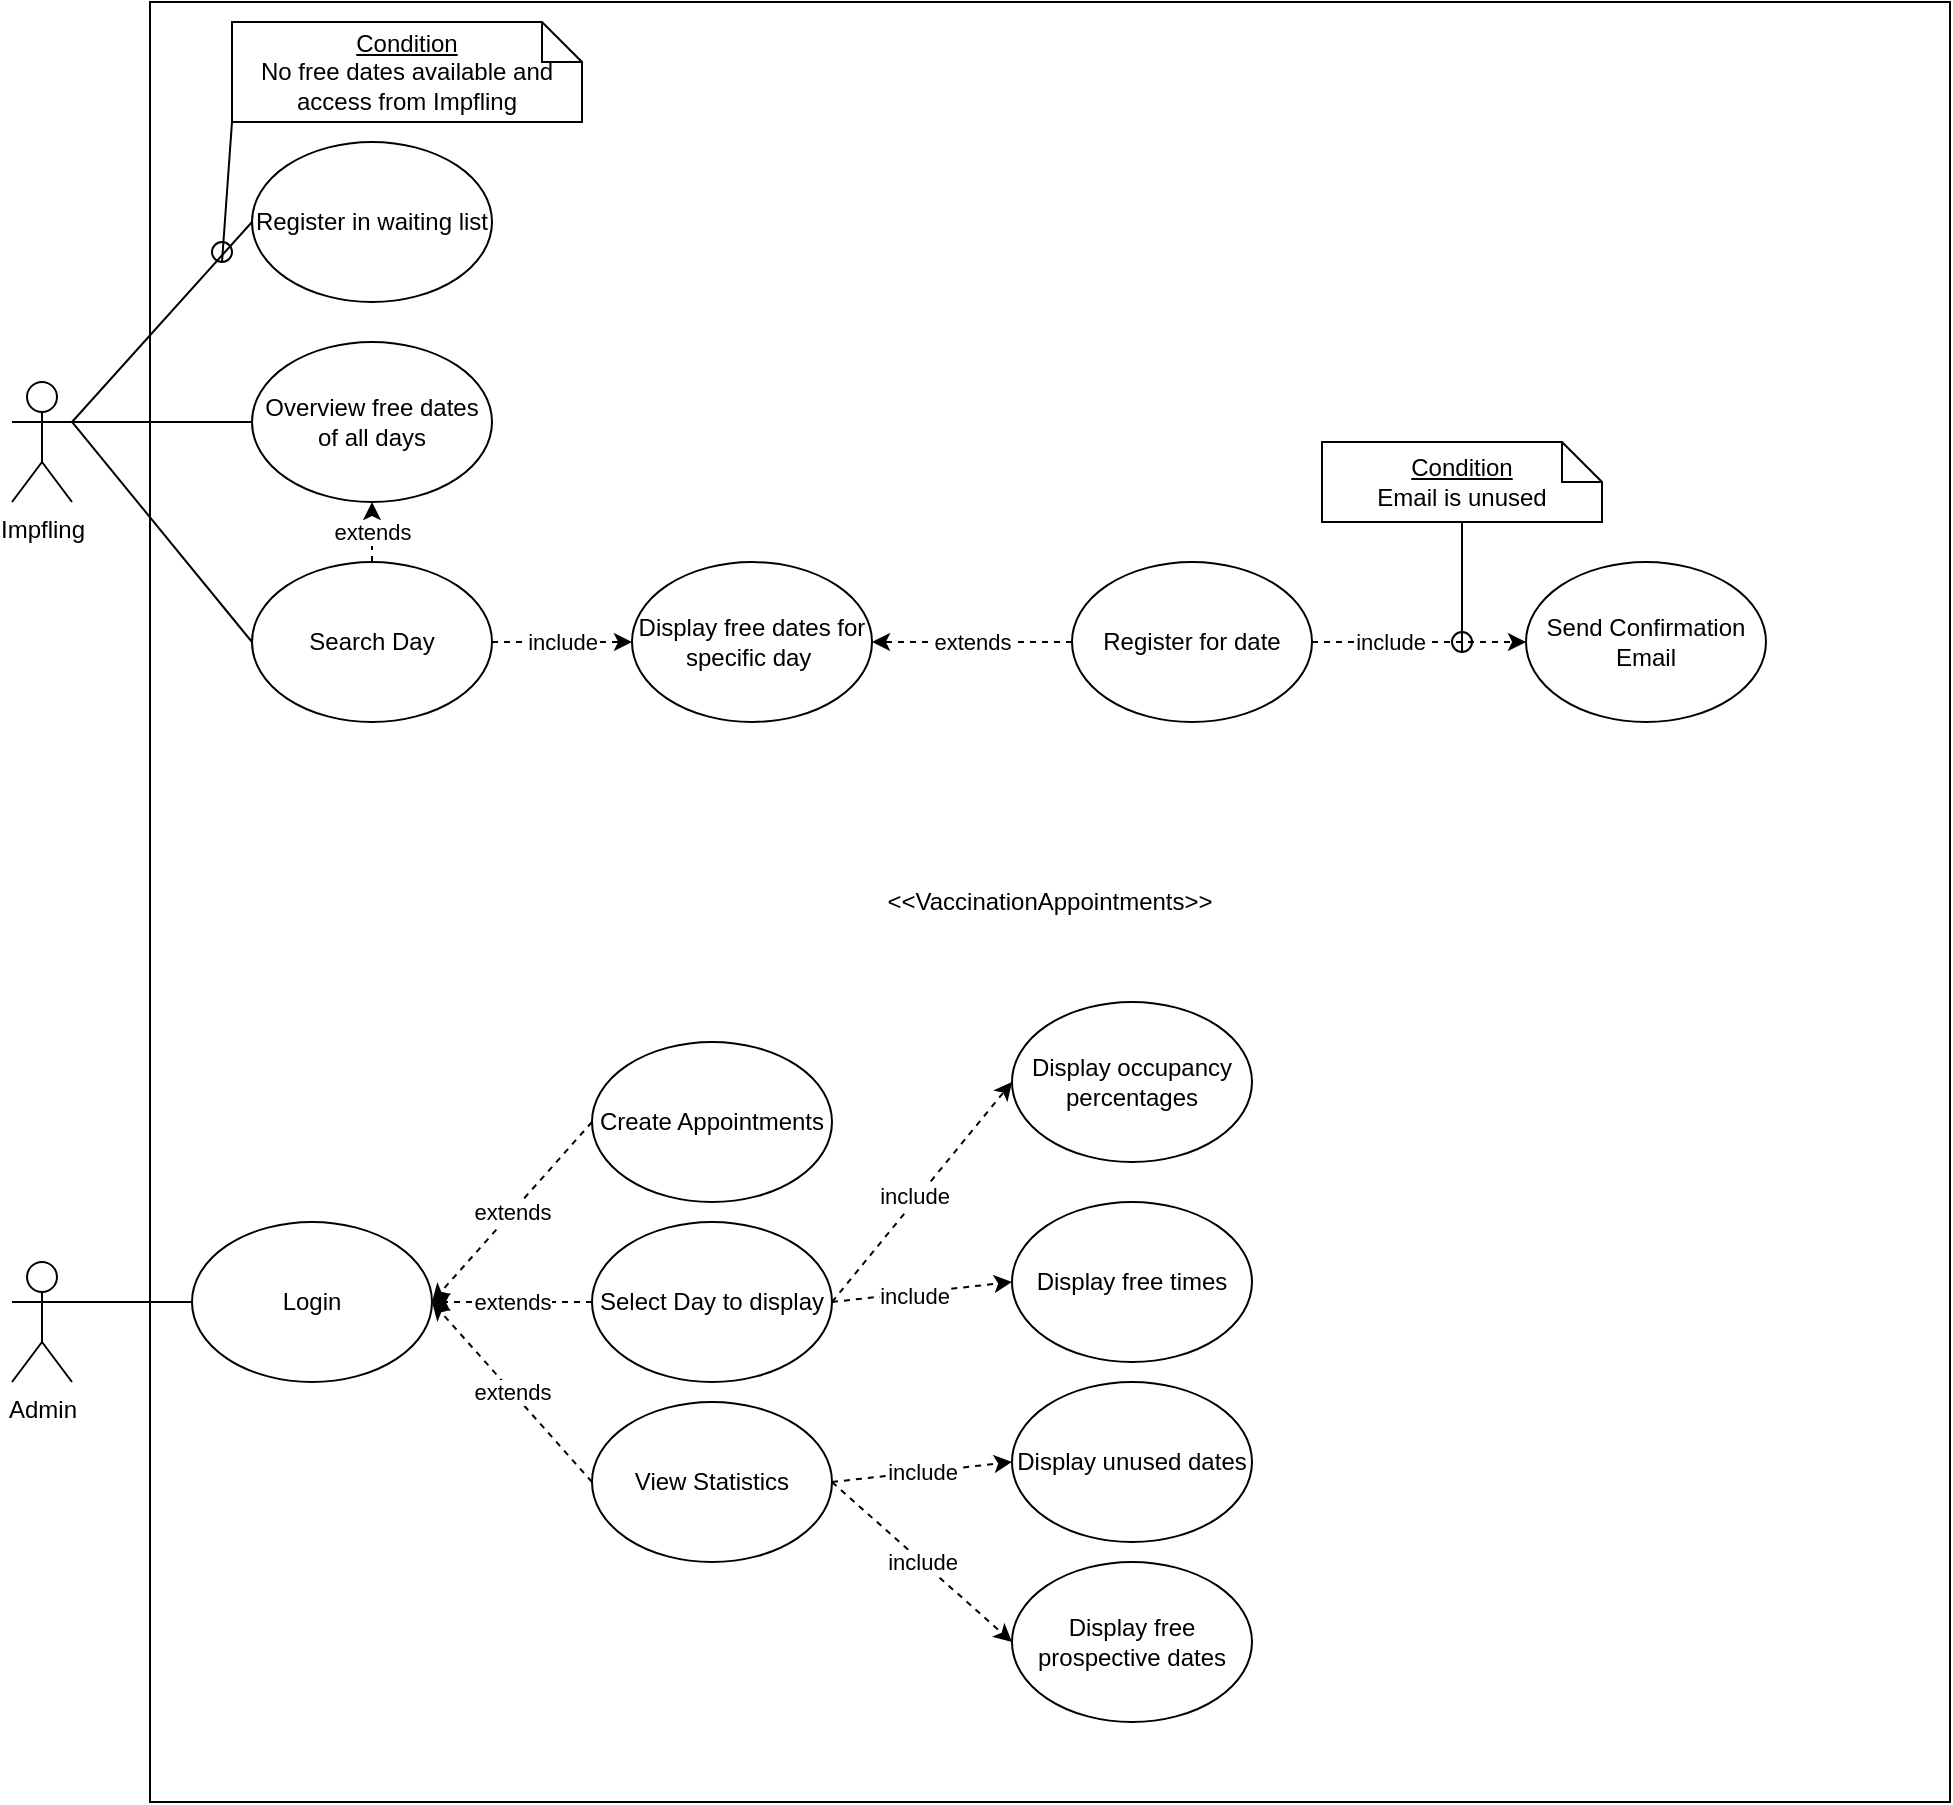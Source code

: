 <mxfile version="14.9.0" type="device"><diagram id="urubniOnx8kvgVc73zoG" name="Page-1"><mxGraphModel dx="1662" dy="882" grid="1" gridSize="10" guides="1" tooltips="1" connect="1" arrows="1" fold="1" page="1" pageScale="1" pageWidth="827" pageHeight="1169" math="0" shadow="0"><root><mxCell id="0"/><mxCell id="1" parent="0"/><mxCell id="tIbYN-Ng5tQg0FfKTDtr-1" value="&amp;lt;&amp;lt;VaccinationAppointments&amp;gt;&amp;gt;" style="whiteSpace=wrap;html=1;aspect=fixed;" parent="1" vertex="1"><mxGeometry x="139" y="30" width="900" height="900" as="geometry"/></mxCell><mxCell id="tIbYN-Ng5tQg0FfKTDtr-2" value="Impfling" style="shape=umlActor;verticalLabelPosition=bottom;verticalAlign=top;html=1;outlineConnect=0;" parent="1" vertex="1"><mxGeometry x="70" y="220" width="30" height="60" as="geometry"/></mxCell><mxCell id="tIbYN-Ng5tQg0FfKTDtr-3" value="Search Day" style="ellipse;whiteSpace=wrap;html=1;" parent="1" vertex="1"><mxGeometry x="190" y="310" width="120" height="80" as="geometry"/></mxCell><mxCell id="tIbYN-Ng5tQg0FfKTDtr-6" value="Display free dates for specific day&amp;nbsp;" style="ellipse;whiteSpace=wrap;html=1;" parent="1" vertex="1"><mxGeometry x="380" y="310" width="120" height="80" as="geometry"/></mxCell><mxCell id="tIbYN-Ng5tQg0FfKTDtr-7" value="" style="endArrow=none;html=1;exitX=1;exitY=0.333;exitDx=0;exitDy=0;exitPerimeter=0;entryX=0;entryY=0.5;entryDx=0;entryDy=0;" parent="1" source="tIbYN-Ng5tQg0FfKTDtr-2" target="tIbYN-Ng5tQg0FfKTDtr-3" edge="1"><mxGeometry width="50" height="50" relative="1" as="geometry"><mxPoint x="390" y="400" as="sourcePoint"/><mxPoint x="440" y="350" as="targetPoint"/></mxGeometry></mxCell><mxCell id="tIbYN-Ng5tQg0FfKTDtr-9" value="" style="endArrow=classic;html=1;dashed=1;exitX=1;exitY=0.5;exitDx=0;exitDy=0;entryX=0;entryY=0.5;entryDx=0;entryDy=0;" parent="1" source="tIbYN-Ng5tQg0FfKTDtr-3" target="tIbYN-Ng5tQg0FfKTDtr-6" edge="1"><mxGeometry relative="1" as="geometry"><mxPoint x="300" y="140" as="sourcePoint"/><mxPoint x="400" y="140" as="targetPoint"/></mxGeometry></mxCell><mxCell id="tIbYN-Ng5tQg0FfKTDtr-10" value="include" style="edgeLabel;resizable=0;html=1;align=center;verticalAlign=middle;" parent="tIbYN-Ng5tQg0FfKTDtr-9" connectable="0" vertex="1"><mxGeometry relative="1" as="geometry"/></mxCell><mxCell id="tIbYN-Ng5tQg0FfKTDtr-18" value="Overview free dates of all days" style="ellipse;whiteSpace=wrap;html=1;" parent="1" vertex="1"><mxGeometry x="190" y="200" width="120" height="80" as="geometry"/></mxCell><mxCell id="tIbYN-Ng5tQg0FfKTDtr-19" value="" style="endArrow=none;html=1;entryX=0;entryY=0.5;entryDx=0;entryDy=0;exitX=1;exitY=0.333;exitDx=0;exitDy=0;exitPerimeter=0;" parent="1" source="tIbYN-Ng5tQg0FfKTDtr-2" target="tIbYN-Ng5tQg0FfKTDtr-18" edge="1"><mxGeometry width="50" height="50" relative="1" as="geometry"><mxPoint x="100" y="320" as="sourcePoint"/><mxPoint x="200.0" y="330" as="targetPoint"/></mxGeometry></mxCell><mxCell id="tIbYN-Ng5tQg0FfKTDtr-24" value="Admin&lt;br&gt;" style="shape=umlActor;verticalLabelPosition=bottom;verticalAlign=top;html=1;outlineConnect=0;" parent="1" vertex="1"><mxGeometry x="70" y="660" width="30" height="60" as="geometry"/></mxCell><mxCell id="tIbYN-Ng5tQg0FfKTDtr-27" value="Display free times" style="ellipse;whiteSpace=wrap;html=1;" parent="1" vertex="1"><mxGeometry x="570" y="630" width="120" height="80" as="geometry"/></mxCell><mxCell id="tIbYN-Ng5tQg0FfKTDtr-29" value="Display unused dates" style="ellipse;whiteSpace=wrap;html=1;" parent="1" vertex="1"><mxGeometry x="570" y="720" width="120" height="80" as="geometry"/></mxCell><mxCell id="tIbYN-Ng5tQg0FfKTDtr-32" value="include" style="endArrow=classic;html=1;dashed=1;exitX=1;exitY=0.5;exitDx=0;exitDy=0;entryX=0;entryY=0.5;entryDx=0;entryDy=0;" parent="1" source="m9C9aUEqh3O2gLqSM1Wx-7" target="tIbYN-Ng5tQg0FfKTDtr-29" edge="1"><mxGeometry relative="1" as="geometry"><mxPoint x="587.57" y="640" as="sourcePoint"/><mxPoint x="499.996" y="681.716" as="targetPoint"/></mxGeometry></mxCell><mxCell id="tIbYN-Ng5tQg0FfKTDtr-34" value="Create Appointments" style="ellipse;whiteSpace=wrap;html=1;" parent="1" vertex="1"><mxGeometry x="360" y="550" width="120" height="80" as="geometry"/></mxCell><mxCell id="m9C9aUEqh3O2gLqSM1Wx-3" value="Select Day to display" style="ellipse;whiteSpace=wrap;html=1;" parent="1" vertex="1"><mxGeometry x="360" y="640" width="120" height="80" as="geometry"/></mxCell><mxCell id="m9C9aUEqh3O2gLqSM1Wx-7" value="View Statistics" style="ellipse;whiteSpace=wrap;html=1;" parent="1" vertex="1"><mxGeometry x="360" y="730" width="120" height="80" as="geometry"/></mxCell><mxCell id="m9C9aUEqh3O2gLqSM1Wx-9" value="" style="endArrow=classic;html=1;dashed=1;entryX=0;entryY=0.5;entryDx=0;entryDy=0;exitX=1;exitY=0.5;exitDx=0;exitDy=0;" parent="1" source="m9C9aUEqh3O2gLqSM1Wx-3" target="tIbYN-Ng5tQg0FfKTDtr-27" edge="1"><mxGeometry relative="1" as="geometry"><mxPoint x="480" y="677" as="sourcePoint"/><mxPoint x="565.16" y="720.0" as="targetPoint"/></mxGeometry></mxCell><mxCell id="m9C9aUEqh3O2gLqSM1Wx-10" value="include" style="edgeLabel;resizable=0;html=1;align=center;verticalAlign=middle;" parent="m9C9aUEqh3O2gLqSM1Wx-9" connectable="0" vertex="1"><mxGeometry relative="1" as="geometry"><mxPoint x="-4.56" y="2" as="offset"/></mxGeometry></mxCell><mxCell id="m9C9aUEqh3O2gLqSM1Wx-11" value="Display occupancy percentages" style="ellipse;whiteSpace=wrap;html=1;" parent="1" vertex="1"><mxGeometry x="570" y="530" width="120" height="80" as="geometry"/></mxCell><mxCell id="m9C9aUEqh3O2gLqSM1Wx-12" value="" style="endArrow=classic;html=1;dashed=1;entryX=0;entryY=0.5;entryDx=0;entryDy=0;exitX=1;exitY=0.5;exitDx=0;exitDy=0;" parent="1" source="m9C9aUEqh3O2gLqSM1Wx-3" target="m9C9aUEqh3O2gLqSM1Wx-11" edge="1"><mxGeometry relative="1" as="geometry"><mxPoint x="479" y="585" as="sourcePoint"/><mxPoint x="564.16" y="625.0" as="targetPoint"/></mxGeometry></mxCell><mxCell id="m9C9aUEqh3O2gLqSM1Wx-13" value="include" style="edgeLabel;resizable=0;html=1;align=center;verticalAlign=middle;" parent="m9C9aUEqh3O2gLqSM1Wx-12" connectable="0" vertex="1"><mxGeometry relative="1" as="geometry"><mxPoint x="-4.56" y="2" as="offset"/></mxGeometry></mxCell><mxCell id="m9C9aUEqh3O2gLqSM1Wx-14" value="Display free prospective dates" style="ellipse;whiteSpace=wrap;html=1;" parent="1" vertex="1"><mxGeometry x="570" y="810" width="120" height="80" as="geometry"/></mxCell><mxCell id="m9C9aUEqh3O2gLqSM1Wx-15" value="include" style="endArrow=classic;html=1;dashed=1;exitX=1;exitY=0.5;exitDx=0;exitDy=0;entryX=0;entryY=0.5;entryDx=0;entryDy=0;" parent="1" source="m9C9aUEqh3O2gLqSM1Wx-7" target="m9C9aUEqh3O2gLqSM1Wx-14" edge="1"><mxGeometry relative="1" as="geometry"><mxPoint x="630" y="790" as="sourcePoint"/><mxPoint x="570" y="860" as="targetPoint"/></mxGeometry></mxCell><mxCell id="m9C9aUEqh3O2gLqSM1Wx-16" value="Register for date" style="ellipse;whiteSpace=wrap;html=1;" parent="1" vertex="1"><mxGeometry x="600" y="310" width="120" height="80" as="geometry"/></mxCell><mxCell id="m9C9aUEqh3O2gLqSM1Wx-18" value="Send Confirmation Email" style="ellipse;whiteSpace=wrap;html=1;" parent="1" vertex="1"><mxGeometry x="827" y="310" width="120" height="80" as="geometry"/></mxCell><mxCell id="m9C9aUEqh3O2gLqSM1Wx-20" value="" style="endArrow=classic;html=1;dashed=1;exitX=1;exitY=0.5;exitDx=0;exitDy=0;entryX=0;entryY=0.5;entryDx=0;entryDy=0;" parent="1" source="m9C9aUEqh3O2gLqSM1Wx-16" target="m9C9aUEqh3O2gLqSM1Wx-18" edge="1"><mxGeometry relative="1" as="geometry"><mxPoint x="690" y="310" as="sourcePoint"/><mxPoint x="780" y="310" as="targetPoint"/></mxGeometry></mxCell><mxCell id="m9C9aUEqh3O2gLqSM1Wx-21" value="include" style="edgeLabel;resizable=0;html=1;align=center;verticalAlign=middle;" parent="m9C9aUEqh3O2gLqSM1Wx-20" connectable="0" vertex="1"><mxGeometry relative="1" as="geometry"><mxPoint x="-15" as="offset"/></mxGeometry></mxCell><mxCell id="m9C9aUEqh3O2gLqSM1Wx-25" value="" style="ellipse;whiteSpace=wrap;html=1;aspect=fixed;fillColor=none;" parent="1" vertex="1"><mxGeometry x="790" y="345" width="10" height="10" as="geometry"/></mxCell><mxCell id="m9C9aUEqh3O2gLqSM1Wx-27" value="" style="endArrow=none;html=1;entryX=0.5;entryY=1;entryDx=0;entryDy=0;exitX=0.5;exitY=1;exitDx=0;exitDy=0;exitPerimeter=0;" parent="1" source="m9C9aUEqh3O2gLqSM1Wx-28" target="m9C9aUEqh3O2gLqSM1Wx-25" edge="1"><mxGeometry width="50" height="50" relative="1" as="geometry"><mxPoint x="390" y="250" as="sourcePoint"/><mxPoint x="440" y="200" as="targetPoint"/></mxGeometry></mxCell><mxCell id="m9C9aUEqh3O2gLqSM1Wx-28" value="&lt;u&gt;Condition&lt;/u&gt;&lt;br&gt;Email is unused" style="shape=note;size=20;whiteSpace=wrap;html=1;fillColor=none;" parent="1" vertex="1"><mxGeometry x="725" y="250" width="140" height="40" as="geometry"/></mxCell><mxCell id="m9C9aUEqh3O2gLqSM1Wx-29" value="Register in waiting list" style="ellipse;whiteSpace=wrap;html=1;" parent="1" vertex="1"><mxGeometry x="190" y="100" width="120" height="80" as="geometry"/></mxCell><mxCell id="m9C9aUEqh3O2gLqSM1Wx-30" value="" style="endArrow=none;html=1;entryX=0;entryY=0.5;entryDx=0;entryDy=0;exitX=1;exitY=0.333;exitDx=0;exitDy=0;exitPerimeter=0;" parent="1" source="tIbYN-Ng5tQg0FfKTDtr-2" target="m9C9aUEqh3O2gLqSM1Wx-29" edge="1"><mxGeometry width="50" height="50" relative="1" as="geometry"><mxPoint x="100" y="260" as="sourcePoint"/><mxPoint x="200.0" y="130" as="targetPoint"/></mxGeometry></mxCell><mxCell id="m9C9aUEqh3O2gLqSM1Wx-34" value="" style="ellipse;whiteSpace=wrap;html=1;aspect=fixed;fillColor=none;" parent="1" vertex="1"><mxGeometry x="170" y="150" width="10" height="10" as="geometry"/></mxCell><mxCell id="m9C9aUEqh3O2gLqSM1Wx-35" value="" style="endArrow=none;html=1;entryX=0.5;entryY=1;entryDx=0;entryDy=0;exitX=0;exitY=1;exitDx=0;exitDy=0;exitPerimeter=0;" parent="1" source="m9C9aUEqh3O2gLqSM1Wx-36" target="m9C9aUEqh3O2gLqSM1Wx-34" edge="1"><mxGeometry width="50" height="50" relative="1" as="geometry"><mxPoint x="190" y="215" as="sourcePoint"/><mxPoint x="240" y="165" as="targetPoint"/></mxGeometry></mxCell><mxCell id="m9C9aUEqh3O2gLqSM1Wx-36" value="&lt;u&gt;Condition&lt;/u&gt;&lt;br&gt;No free dates available and access from Impfling" style="shape=note;size=20;whiteSpace=wrap;html=1;fillColor=none;" parent="1" vertex="1"><mxGeometry x="180" y="40" width="175" height="50" as="geometry"/></mxCell><mxCell id="m9C9aUEqh3O2gLqSM1Wx-43" value="" style="endArrow=classic;html=1;dashed=1;entryX=0.5;entryY=1;entryDx=0;entryDy=0;exitX=0.5;exitY=0;exitDx=0;exitDy=0;" parent="1" source="tIbYN-Ng5tQg0FfKTDtr-3" target="tIbYN-Ng5tQg0FfKTDtr-18" edge="1"><mxGeometry relative="1" as="geometry"><mxPoint x="380" y="330" as="sourcePoint"/><mxPoint x="459" y="260" as="targetPoint"/></mxGeometry></mxCell><mxCell id="m9C9aUEqh3O2gLqSM1Wx-44" value="extends" style="edgeLabel;resizable=0;html=1;align=center;verticalAlign=middle;" parent="m9C9aUEqh3O2gLqSM1Wx-43" connectable="0" vertex="1"><mxGeometry relative="1" as="geometry"/></mxCell><mxCell id="m9C9aUEqh3O2gLqSM1Wx-45" value="" style="endArrow=classic;html=1;dashed=1;exitX=0;exitY=0.5;exitDx=0;exitDy=0;entryX=1;entryY=0.5;entryDx=0;entryDy=0;" parent="1" source="m9C9aUEqh3O2gLqSM1Wx-16" target="tIbYN-Ng5tQg0FfKTDtr-6" edge="1"><mxGeometry relative="1" as="geometry"><mxPoint x="410" y="340" as="sourcePoint"/><mxPoint x="320" y="250" as="targetPoint"/></mxGeometry></mxCell><mxCell id="m9C9aUEqh3O2gLqSM1Wx-46" value="extends" style="edgeLabel;resizable=0;html=1;align=center;verticalAlign=middle;" parent="m9C9aUEqh3O2gLqSM1Wx-45" connectable="0" vertex="1"><mxGeometry relative="1" as="geometry"/></mxCell><mxCell id="m9C9aUEqh3O2gLqSM1Wx-49" value="Login" style="ellipse;whiteSpace=wrap;html=1;" parent="1" vertex="1"><mxGeometry x="160" y="640" width="120" height="80" as="geometry"/></mxCell><mxCell id="m9C9aUEqh3O2gLqSM1Wx-50" value="" style="endArrow=none;html=1;entryX=0;entryY=0.5;entryDx=0;entryDy=0;exitX=1;exitY=0.333;exitDx=0;exitDy=0;exitPerimeter=0;" parent="1" source="tIbYN-Ng5tQg0FfKTDtr-24" target="m9C9aUEqh3O2gLqSM1Wx-49" edge="1"><mxGeometry width="50" height="50" relative="1" as="geometry"><mxPoint x="110" y="500" as="sourcePoint"/><mxPoint x="210" y="430" as="targetPoint"/></mxGeometry></mxCell><mxCell id="m9C9aUEqh3O2gLqSM1Wx-51" value="" style="endArrow=classic;html=1;dashed=1;exitX=0;exitY=0.5;exitDx=0;exitDy=0;entryX=1;entryY=0.5;entryDx=0;entryDy=0;" parent="1" source="tIbYN-Ng5tQg0FfKTDtr-34" target="m9C9aUEqh3O2gLqSM1Wx-49" edge="1"><mxGeometry relative="1" as="geometry"><mxPoint x="335" y="560" as="sourcePoint"/><mxPoint x="245" y="560" as="targetPoint"/></mxGeometry></mxCell><mxCell id="m9C9aUEqh3O2gLqSM1Wx-52" value="extends" style="edgeLabel;resizable=0;html=1;align=center;verticalAlign=middle;" parent="m9C9aUEqh3O2gLqSM1Wx-51" connectable="0" vertex="1"><mxGeometry relative="1" as="geometry"/></mxCell><mxCell id="m9C9aUEqh3O2gLqSM1Wx-53" value="" style="endArrow=classic;html=1;dashed=1;exitX=0;exitY=0.5;exitDx=0;exitDy=0;entryX=1;entryY=0.5;entryDx=0;entryDy=0;" parent="1" source="m9C9aUEqh3O2gLqSM1Wx-3" target="m9C9aUEqh3O2gLqSM1Wx-49" edge="1"><mxGeometry relative="1" as="geometry"><mxPoint x="370" y="600" as="sourcePoint"/><mxPoint x="310" y="680" as="targetPoint"/></mxGeometry></mxCell><mxCell id="m9C9aUEqh3O2gLqSM1Wx-54" value="extends" style="edgeLabel;resizable=0;html=1;align=center;verticalAlign=middle;" parent="m9C9aUEqh3O2gLqSM1Wx-53" connectable="0" vertex="1"><mxGeometry relative="1" as="geometry"/></mxCell><mxCell id="m9C9aUEqh3O2gLqSM1Wx-55" value="" style="endArrow=classic;html=1;dashed=1;exitX=0;exitY=0.5;exitDx=0;exitDy=0;entryX=1;entryY=0.5;entryDx=0;entryDy=0;" parent="1" source="m9C9aUEqh3O2gLqSM1Wx-7" target="m9C9aUEqh3O2gLqSM1Wx-49" edge="1"><mxGeometry relative="1" as="geometry"><mxPoint x="380" y="610" as="sourcePoint"/><mxPoint x="330" y="700" as="targetPoint"/></mxGeometry></mxCell><mxCell id="m9C9aUEqh3O2gLqSM1Wx-56" value="extends" style="edgeLabel;resizable=0;html=1;align=center;verticalAlign=middle;" parent="m9C9aUEqh3O2gLqSM1Wx-55" connectable="0" vertex="1"><mxGeometry relative="1" as="geometry"/></mxCell></root></mxGraphModel></diagram></mxfile>